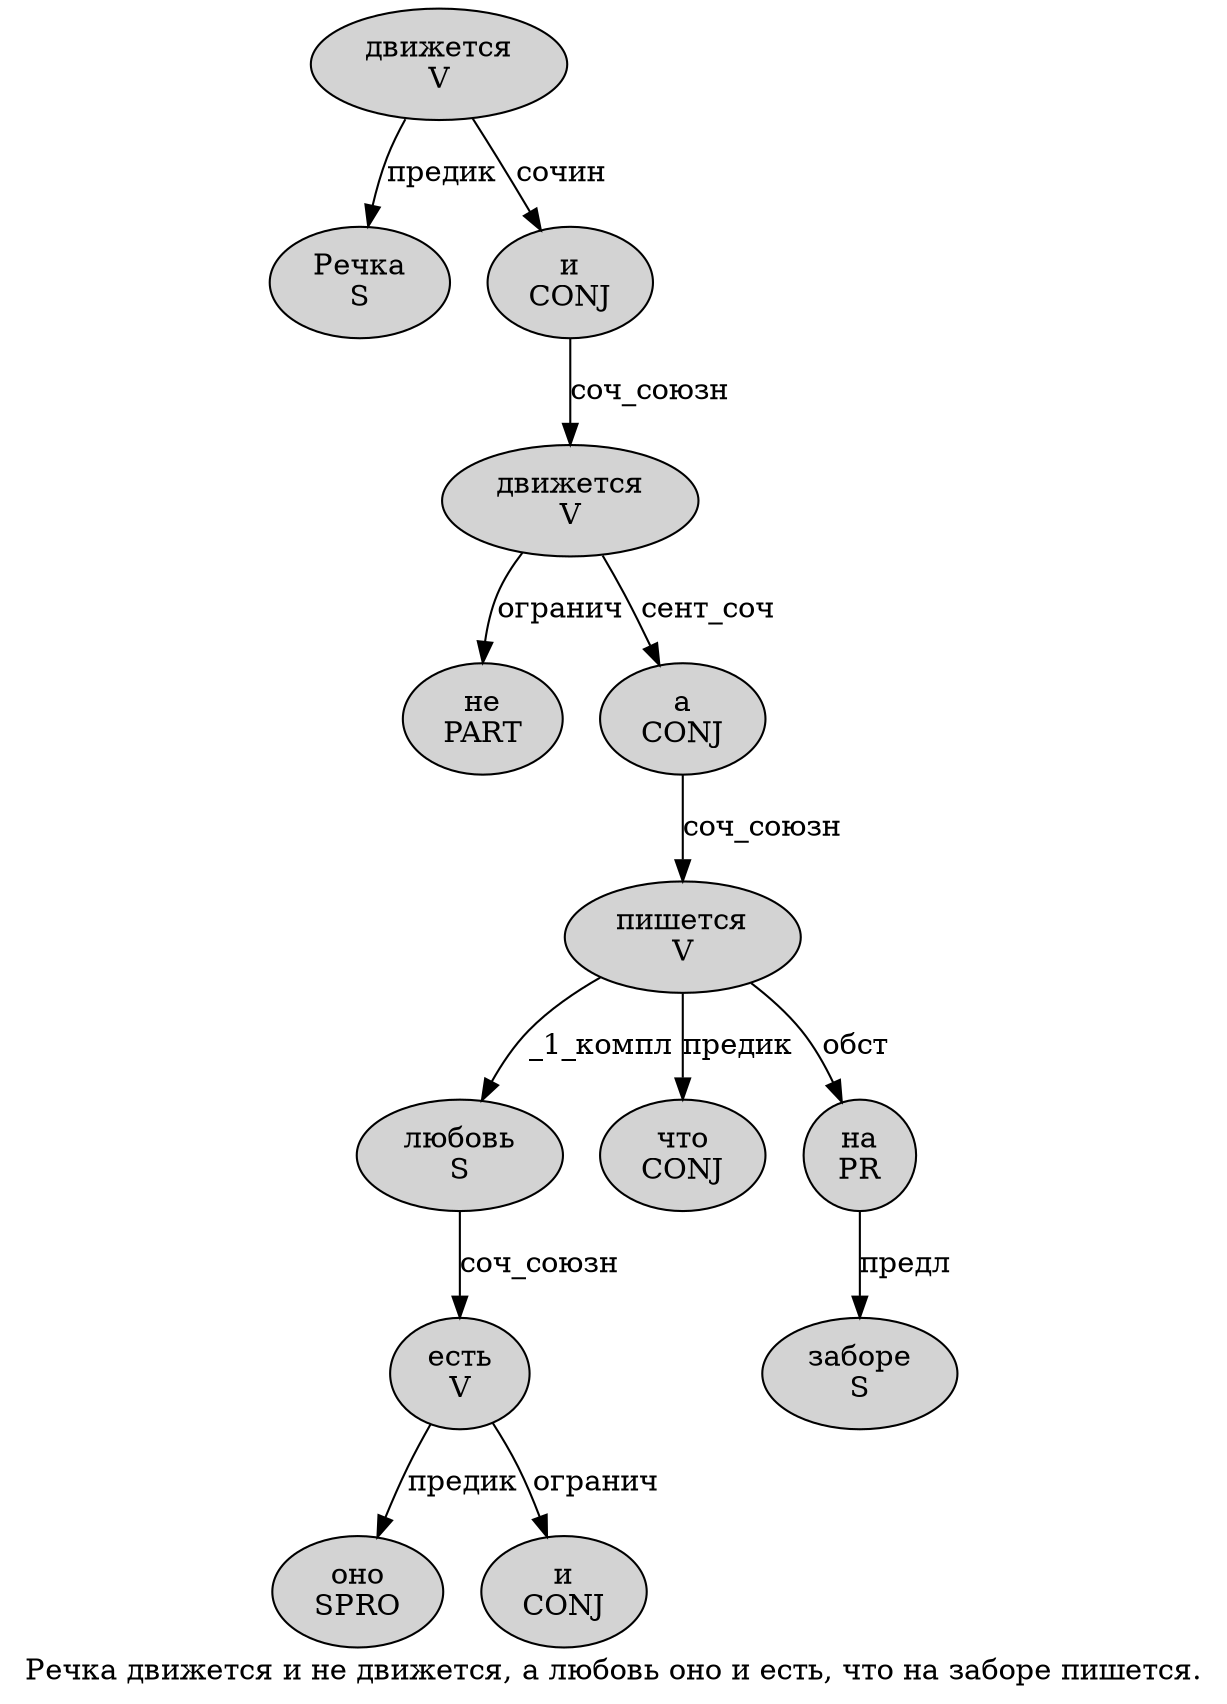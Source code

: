digraph SENTENCE_3027 {
	graph [label="Речка движется и не движется, а любовь оно и есть, что на заборе пишется."]
	node [style=filled]
		0 [label="Речка
S" color="" fillcolor=lightgray penwidth=1 shape=ellipse]
		1 [label="движется
V" color="" fillcolor=lightgray penwidth=1 shape=ellipse]
		2 [label="и
CONJ" color="" fillcolor=lightgray penwidth=1 shape=ellipse]
		3 [label="не
PART" color="" fillcolor=lightgray penwidth=1 shape=ellipse]
		4 [label="движется
V" color="" fillcolor=lightgray penwidth=1 shape=ellipse]
		6 [label="а
CONJ" color="" fillcolor=lightgray penwidth=1 shape=ellipse]
		7 [label="любовь
S" color="" fillcolor=lightgray penwidth=1 shape=ellipse]
		8 [label="оно
SPRO" color="" fillcolor=lightgray penwidth=1 shape=ellipse]
		9 [label="и
CONJ" color="" fillcolor=lightgray penwidth=1 shape=ellipse]
		10 [label="есть
V" color="" fillcolor=lightgray penwidth=1 shape=ellipse]
		12 [label="что
CONJ" color="" fillcolor=lightgray penwidth=1 shape=ellipse]
		13 [label="на
PR" color="" fillcolor=lightgray penwidth=1 shape=ellipse]
		14 [label="заборе
S" color="" fillcolor=lightgray penwidth=1 shape=ellipse]
		15 [label="пишется
V" color="" fillcolor=lightgray penwidth=1 shape=ellipse]
			7 -> 10 [label="соч_союзн"]
			6 -> 15 [label="соч_союзн"]
			4 -> 3 [label="огранич"]
			4 -> 6 [label="сент_соч"]
			1 -> 0 [label="предик"]
			1 -> 2 [label="сочин"]
			10 -> 8 [label="предик"]
			10 -> 9 [label="огранич"]
			2 -> 4 [label="соч_союзн"]
			15 -> 7 [label="_1_компл"]
			15 -> 12 [label="предик"]
			15 -> 13 [label="обст"]
			13 -> 14 [label="предл"]
}